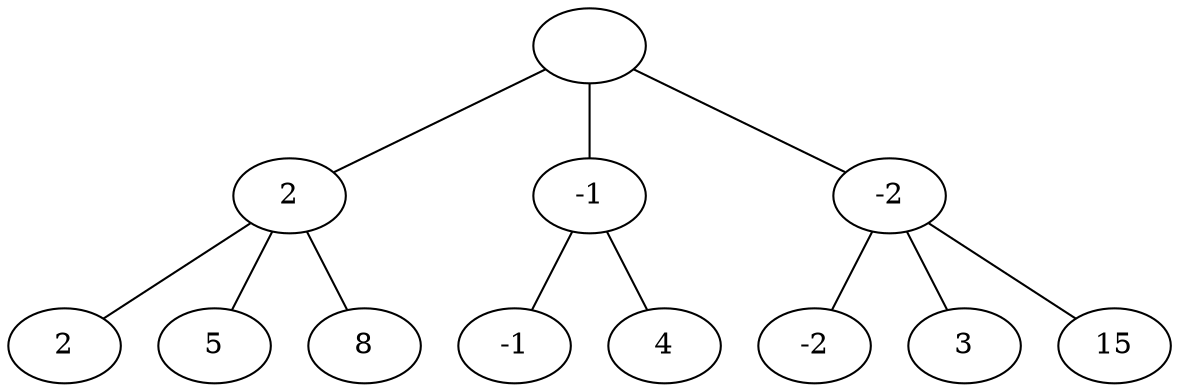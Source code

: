 graph ""
{
  root ;
  root [label=""] ;
  root -- n11 ;
  n11 [label="2"] ;
  root -- n12 ;
  n12 [label="-1"] ;
  root -- n13 ;
  n13 [label="-2"] ;

  n11 -- n21 ;
  n21 [label="2"] ;
  n11 -- n22 ;
  n22 [label="5"] ;
  n11 -- n23 ;
  n23 [label="8"] ;

  n12 -- n24 ;
  n24 [label="-1"] ;
  n12 -- n25 ;
  n25 [label="4" ] ;

  n13 -- n26 ;
  n26 [label="-2"] ;
  n13 -- n27 ;
  n27 [label="3"] ;
  n13 -- n28 ;
  n28 [label="15"]
}
